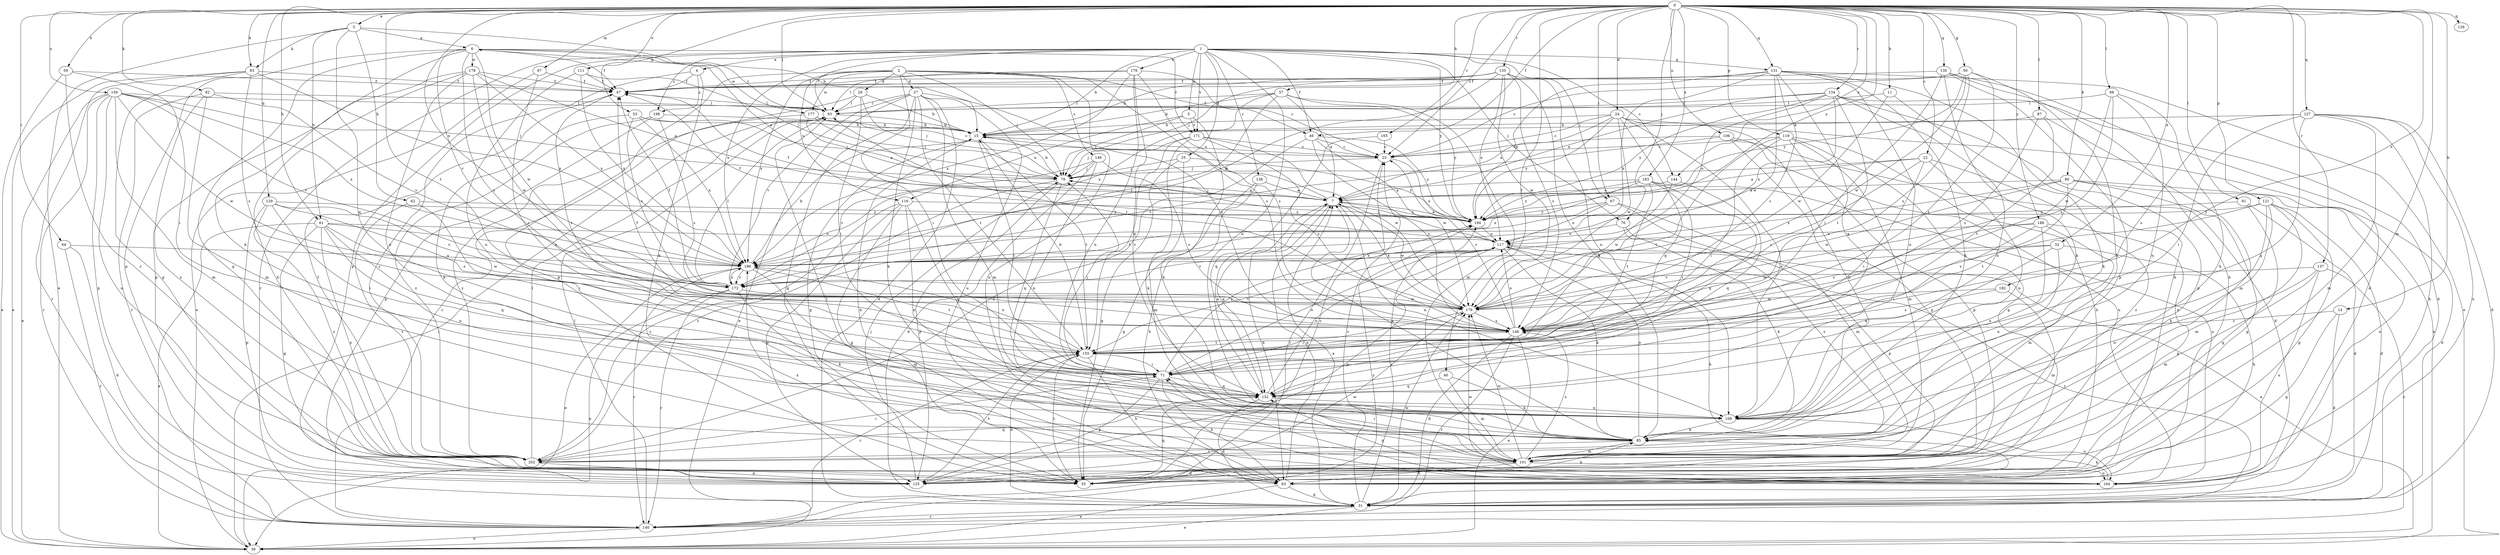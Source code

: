 strict digraph  {
0;
1;
2;
3;
4;
5;
6;
7;
11;
14;
15;
22;
23;
24;
25;
27;
29;
31;
32;
39;
40;
46;
47;
50;
53;
55;
57;
59;
61;
62;
63;
64;
67;
71;
76;
78;
80;
82;
83;
85;
87;
88;
91;
93;
97;
101;
106;
109;
111;
116;
117;
119;
121;
125;
126;
127;
129;
130;
131;
132;
134;
135;
137;
138;
140;
144;
146;
148;
155;
159;
164;
165;
171;
172;
176;
177;
178;
179;
182;
183;
186;
188;
194;
198;
202;
0 -> 3  [label=a];
0 -> 11  [label=b];
0 -> 14  [label=b];
0 -> 22  [label=c];
0 -> 23  [label=c];
0 -> 24  [label=d];
0 -> 32  [label=e];
0 -> 40  [label=f];
0 -> 46  [label=f];
0 -> 50  [label=g];
0 -> 53  [label=g];
0 -> 57  [label=h];
0 -> 59  [label=h];
0 -> 61  [label=h];
0 -> 64  [label=i];
0 -> 67  [label=i];
0 -> 76  [label=j];
0 -> 80  [label=k];
0 -> 82  [label=k];
0 -> 83  [label=k];
0 -> 87  [label=l];
0 -> 88  [label=l];
0 -> 91  [label=l];
0 -> 93  [label=l];
0 -> 97  [label=m];
0 -> 101  [label=m];
0 -> 106  [label=n];
0 -> 111  [label=o];
0 -> 119  [label=p];
0 -> 121  [label=p];
0 -> 126  [label=q];
0 -> 127  [label=q];
0 -> 129  [label=q];
0 -> 130  [label=q];
0 -> 131  [label=q];
0 -> 134  [label=r];
0 -> 135  [label=r];
0 -> 137  [label=r];
0 -> 144  [label=s];
0 -> 155  [label=t];
0 -> 159  [label=u];
0 -> 165  [label=v];
0 -> 182  [label=x];
0 -> 183  [label=x];
0 -> 186  [label=x];
0 -> 188  [label=y];
0 -> 194  [label=y];
1 -> 4  [label=a];
1 -> 5  [label=a];
1 -> 15  [label=b];
1 -> 25  [label=d];
1 -> 46  [label=f];
1 -> 67  [label=i];
1 -> 76  [label=j];
1 -> 93  [label=l];
1 -> 109  [label=n];
1 -> 125  [label=p];
1 -> 131  [label=q];
1 -> 138  [label=r];
1 -> 140  [label=r];
1 -> 144  [label=s];
1 -> 171  [label=v];
1 -> 176  [label=w];
1 -> 186  [label=x];
1 -> 194  [label=y];
1 -> 198  [label=z];
2 -> 27  [label=d];
2 -> 29  [label=d];
2 -> 46  [label=f];
2 -> 55  [label=g];
2 -> 71  [label=i];
2 -> 78  [label=j];
2 -> 116  [label=o];
2 -> 146  [label=s];
2 -> 148  [label=s];
2 -> 164  [label=u];
2 -> 177  [label=w];
2 -> 186  [label=x];
3 -> 6  [label=a];
3 -> 15  [label=b];
3 -> 39  [label=e];
3 -> 61  [label=h];
3 -> 62  [label=h];
3 -> 83  [label=k];
3 -> 132  [label=q];
4 -> 47  [label=f];
4 -> 85  [label=k];
4 -> 198  [label=z];
4 -> 202  [label=z];
5 -> 78  [label=j];
5 -> 85  [label=k];
5 -> 116  [label=o];
5 -> 171  [label=v];
6 -> 47  [label=f];
6 -> 55  [label=g];
6 -> 85  [label=k];
6 -> 93  [label=l];
6 -> 125  [label=p];
6 -> 148  [label=s];
6 -> 171  [label=v];
6 -> 172  [label=v];
6 -> 177  [label=w];
6 -> 178  [label=w];
6 -> 179  [label=w];
7 -> 6  [label=a];
7 -> 15  [label=b];
7 -> 63  [label=h];
7 -> 78  [label=j];
7 -> 109  [label=n];
7 -> 132  [label=q];
7 -> 179  [label=w];
7 -> 194  [label=y];
11 -> 85  [label=k];
11 -> 93  [label=l];
11 -> 179  [label=w];
14 -> 31  [label=d];
14 -> 55  [label=g];
14 -> 148  [label=s];
15 -> 23  [label=c];
15 -> 55  [label=g];
15 -> 63  [label=h];
15 -> 71  [label=i];
15 -> 155  [label=t];
22 -> 7  [label=a];
22 -> 71  [label=i];
22 -> 78  [label=j];
22 -> 109  [label=n];
22 -> 148  [label=s];
22 -> 202  [label=z];
23 -> 78  [label=j];
23 -> 117  [label=o];
23 -> 140  [label=r];
24 -> 7  [label=a];
24 -> 15  [label=b];
24 -> 23  [label=c];
24 -> 39  [label=e];
24 -> 85  [label=k];
24 -> 109  [label=n];
24 -> 132  [label=q];
24 -> 179  [label=w];
24 -> 194  [label=y];
25 -> 55  [label=g];
25 -> 78  [label=j];
25 -> 101  [label=m];
25 -> 194  [label=y];
27 -> 31  [label=d];
27 -> 39  [label=e];
27 -> 55  [label=g];
27 -> 85  [label=k];
27 -> 93  [label=l];
27 -> 101  [label=m];
27 -> 148  [label=s];
27 -> 155  [label=t];
27 -> 164  [label=u];
27 -> 172  [label=v];
29 -> 15  [label=b];
29 -> 71  [label=i];
29 -> 78  [label=j];
29 -> 93  [label=l];
29 -> 140  [label=r];
31 -> 7  [label=a];
31 -> 23  [label=c];
31 -> 39  [label=e];
31 -> 140  [label=r];
31 -> 179  [label=w];
31 -> 194  [label=y];
32 -> 63  [label=h];
32 -> 109  [label=n];
32 -> 132  [label=q];
32 -> 179  [label=w];
32 -> 186  [label=x];
39 -> 93  [label=l];
40 -> 85  [label=k];
40 -> 101  [label=m];
40 -> 132  [label=q];
46 -> 23  [label=c];
46 -> 148  [label=s];
46 -> 179  [label=w];
46 -> 194  [label=y];
46 -> 202  [label=z];
47 -> 93  [label=l];
47 -> 155  [label=t];
50 -> 23  [label=c];
50 -> 47  [label=f];
50 -> 85  [label=k];
50 -> 148  [label=s];
50 -> 155  [label=t];
50 -> 179  [label=w];
50 -> 194  [label=y];
53 -> 15  [label=b];
53 -> 78  [label=j];
53 -> 85  [label=k];
53 -> 172  [label=v];
53 -> 186  [label=x];
55 -> 23  [label=c];
55 -> 85  [label=k];
55 -> 132  [label=q];
55 -> 155  [label=t];
57 -> 7  [label=a];
57 -> 15  [label=b];
57 -> 93  [label=l];
57 -> 101  [label=m];
57 -> 172  [label=v];
57 -> 186  [label=x];
57 -> 194  [label=y];
59 -> 39  [label=e];
59 -> 47  [label=f];
59 -> 71  [label=i];
59 -> 202  [label=z];
61 -> 39  [label=e];
61 -> 55  [label=g];
61 -> 109  [label=n];
61 -> 117  [label=o];
61 -> 132  [label=q];
61 -> 179  [label=w];
61 -> 186  [label=x];
61 -> 202  [label=z];
62 -> 71  [label=i];
62 -> 194  [label=y];
62 -> 202  [label=z];
63 -> 7  [label=a];
63 -> 31  [label=d];
63 -> 39  [label=e];
63 -> 93  [label=l];
63 -> 186  [label=x];
64 -> 31  [label=d];
64 -> 140  [label=r];
64 -> 186  [label=x];
67 -> 101  [label=m];
67 -> 117  [label=o];
67 -> 172  [label=v];
67 -> 194  [label=y];
67 -> 202  [label=z];
71 -> 63  [label=h];
71 -> 78  [label=j];
71 -> 117  [label=o];
71 -> 125  [label=p];
71 -> 132  [label=q];
71 -> 194  [label=y];
76 -> 85  [label=k];
76 -> 117  [label=o];
76 -> 125  [label=p];
78 -> 7  [label=a];
78 -> 15  [label=b];
78 -> 125  [label=p];
78 -> 132  [label=q];
78 -> 202  [label=z];
80 -> 7  [label=a];
80 -> 31  [label=d];
80 -> 55  [label=g];
80 -> 155  [label=t];
80 -> 164  [label=u];
80 -> 179  [label=w];
80 -> 186  [label=x];
82 -> 93  [label=l];
82 -> 101  [label=m];
82 -> 140  [label=r];
82 -> 172  [label=v];
82 -> 202  [label=z];
83 -> 39  [label=e];
83 -> 47  [label=f];
83 -> 55  [label=g];
83 -> 140  [label=r];
83 -> 148  [label=s];
83 -> 186  [label=x];
85 -> 7  [label=a];
85 -> 101  [label=m];
85 -> 117  [label=o];
85 -> 202  [label=z];
87 -> 15  [label=b];
87 -> 101  [label=m];
87 -> 148  [label=s];
87 -> 155  [label=t];
88 -> 85  [label=k];
88 -> 93  [label=l];
88 -> 109  [label=n];
88 -> 148  [label=s];
88 -> 179  [label=w];
91 -> 31  [label=d];
91 -> 55  [label=g];
91 -> 194  [label=y];
93 -> 15  [label=b];
97 -> 39  [label=e];
97 -> 47  [label=f];
97 -> 71  [label=i];
101 -> 55  [label=g];
101 -> 63  [label=h];
101 -> 71  [label=i];
101 -> 148  [label=s];
101 -> 164  [label=u];
101 -> 179  [label=w];
106 -> 23  [label=c];
106 -> 31  [label=d];
106 -> 125  [label=p];
106 -> 164  [label=u];
106 -> 172  [label=v];
109 -> 85  [label=k];
109 -> 164  [label=u];
111 -> 47  [label=f];
111 -> 78  [label=j];
111 -> 109  [label=n];
111 -> 186  [label=x];
116 -> 55  [label=g];
116 -> 109  [label=n];
116 -> 125  [label=p];
116 -> 132  [label=q];
116 -> 194  [label=y];
116 -> 202  [label=z];
117 -> 39  [label=e];
117 -> 47  [label=f];
117 -> 63  [label=h];
117 -> 78  [label=j];
117 -> 85  [label=k];
117 -> 125  [label=p];
117 -> 140  [label=r];
117 -> 155  [label=t];
117 -> 172  [label=v];
117 -> 186  [label=x];
119 -> 23  [label=c];
119 -> 55  [label=g];
119 -> 63  [label=h];
119 -> 71  [label=i];
119 -> 101  [label=m];
119 -> 125  [label=p];
119 -> 155  [label=t];
121 -> 31  [label=d];
121 -> 55  [label=g];
121 -> 85  [label=k];
121 -> 101  [label=m];
121 -> 109  [label=n];
121 -> 148  [label=s];
121 -> 194  [label=y];
125 -> 78  [label=j];
125 -> 155  [label=t];
125 -> 179  [label=w];
127 -> 15  [label=b];
127 -> 31  [label=d];
127 -> 63  [label=h];
127 -> 71  [label=i];
127 -> 101  [label=m];
127 -> 132  [label=q];
127 -> 148  [label=s];
127 -> 164  [label=u];
129 -> 71  [label=i];
129 -> 125  [label=p];
129 -> 148  [label=s];
129 -> 172  [label=v];
129 -> 194  [label=y];
129 -> 202  [label=z];
130 -> 31  [label=d];
130 -> 47  [label=f];
130 -> 63  [label=h];
130 -> 71  [label=i];
130 -> 85  [label=k];
130 -> 125  [label=p];
131 -> 39  [label=e];
131 -> 47  [label=f];
131 -> 63  [label=h];
131 -> 85  [label=k];
131 -> 109  [label=n];
131 -> 132  [label=q];
131 -> 148  [label=s];
131 -> 179  [label=w];
131 -> 186  [label=x];
131 -> 194  [label=y];
132 -> 7  [label=a];
132 -> 31  [label=d];
132 -> 109  [label=n];
132 -> 117  [label=o];
134 -> 7  [label=a];
134 -> 31  [label=d];
134 -> 93  [label=l];
134 -> 109  [label=n];
134 -> 117  [label=o];
134 -> 125  [label=p];
134 -> 155  [label=t];
134 -> 186  [label=x];
134 -> 194  [label=y];
135 -> 15  [label=b];
135 -> 47  [label=f];
135 -> 78  [label=j];
135 -> 85  [label=k];
135 -> 109  [label=n];
135 -> 117  [label=o];
135 -> 148  [label=s];
135 -> 179  [label=w];
135 -> 186  [label=x];
137 -> 101  [label=m];
137 -> 109  [label=n];
137 -> 140  [label=r];
137 -> 164  [label=u];
137 -> 172  [label=v];
138 -> 7  [label=a];
138 -> 55  [label=g];
138 -> 63  [label=h];
140 -> 39  [label=e];
140 -> 93  [label=l];
140 -> 194  [label=y];
144 -> 7  [label=a];
144 -> 132  [label=q];
144 -> 179  [label=w];
146 -> 31  [label=d];
146 -> 78  [label=j];
146 -> 109  [label=n];
146 -> 148  [label=s];
146 -> 172  [label=v];
148 -> 23  [label=c];
148 -> 31  [label=d];
148 -> 39  [label=e];
148 -> 117  [label=o];
148 -> 140  [label=r];
148 -> 155  [label=t];
155 -> 15  [label=b];
155 -> 31  [label=d];
155 -> 47  [label=f];
155 -> 63  [label=h];
155 -> 71  [label=i];
155 -> 140  [label=r];
155 -> 186  [label=x];
159 -> 39  [label=e];
159 -> 78  [label=j];
159 -> 93  [label=l];
159 -> 101  [label=m];
159 -> 125  [label=p];
159 -> 140  [label=r];
159 -> 164  [label=u];
159 -> 172  [label=v];
159 -> 179  [label=w];
159 -> 186  [label=x];
164 -> 71  [label=i];
164 -> 85  [label=k];
164 -> 132  [label=q];
164 -> 179  [label=w];
165 -> 23  [label=c];
165 -> 132  [label=q];
171 -> 23  [label=c];
171 -> 78  [label=j];
171 -> 85  [label=k];
171 -> 148  [label=s];
171 -> 155  [label=t];
171 -> 179  [label=w];
172 -> 39  [label=e];
172 -> 47  [label=f];
172 -> 85  [label=k];
172 -> 93  [label=l];
172 -> 140  [label=r];
172 -> 179  [label=w];
172 -> 186  [label=x];
176 -> 23  [label=c];
176 -> 47  [label=f];
176 -> 93  [label=l];
176 -> 109  [label=n];
176 -> 132  [label=q];
176 -> 148  [label=s];
176 -> 186  [label=x];
177 -> 7  [label=a];
177 -> 15  [label=b];
177 -> 23  [label=c];
177 -> 78  [label=j];
177 -> 202  [label=z];
178 -> 7  [label=a];
178 -> 47  [label=f];
178 -> 63  [label=h];
178 -> 109  [label=n];
178 -> 125  [label=p];
178 -> 179  [label=w];
178 -> 186  [label=x];
179 -> 7  [label=a];
179 -> 71  [label=i];
179 -> 93  [label=l];
179 -> 148  [label=s];
182 -> 101  [label=m];
182 -> 148  [label=s];
182 -> 179  [label=w];
183 -> 7  [label=a];
183 -> 71  [label=i];
183 -> 132  [label=q];
183 -> 155  [label=t];
183 -> 164  [label=u];
183 -> 186  [label=x];
183 -> 194  [label=y];
186 -> 15  [label=b];
186 -> 39  [label=e];
186 -> 101  [label=m];
186 -> 140  [label=r];
186 -> 155  [label=t];
186 -> 172  [label=v];
188 -> 71  [label=i];
188 -> 101  [label=m];
188 -> 109  [label=n];
188 -> 117  [label=o];
188 -> 125  [label=p];
188 -> 148  [label=s];
194 -> 7  [label=a];
194 -> 47  [label=f];
194 -> 117  [label=o];
198 -> 15  [label=b];
198 -> 125  [label=p];
198 -> 148  [label=s];
198 -> 202  [label=z];
202 -> 47  [label=f];
202 -> 71  [label=i];
202 -> 93  [label=l];
202 -> 125  [label=p];
202 -> 132  [label=q];
}
